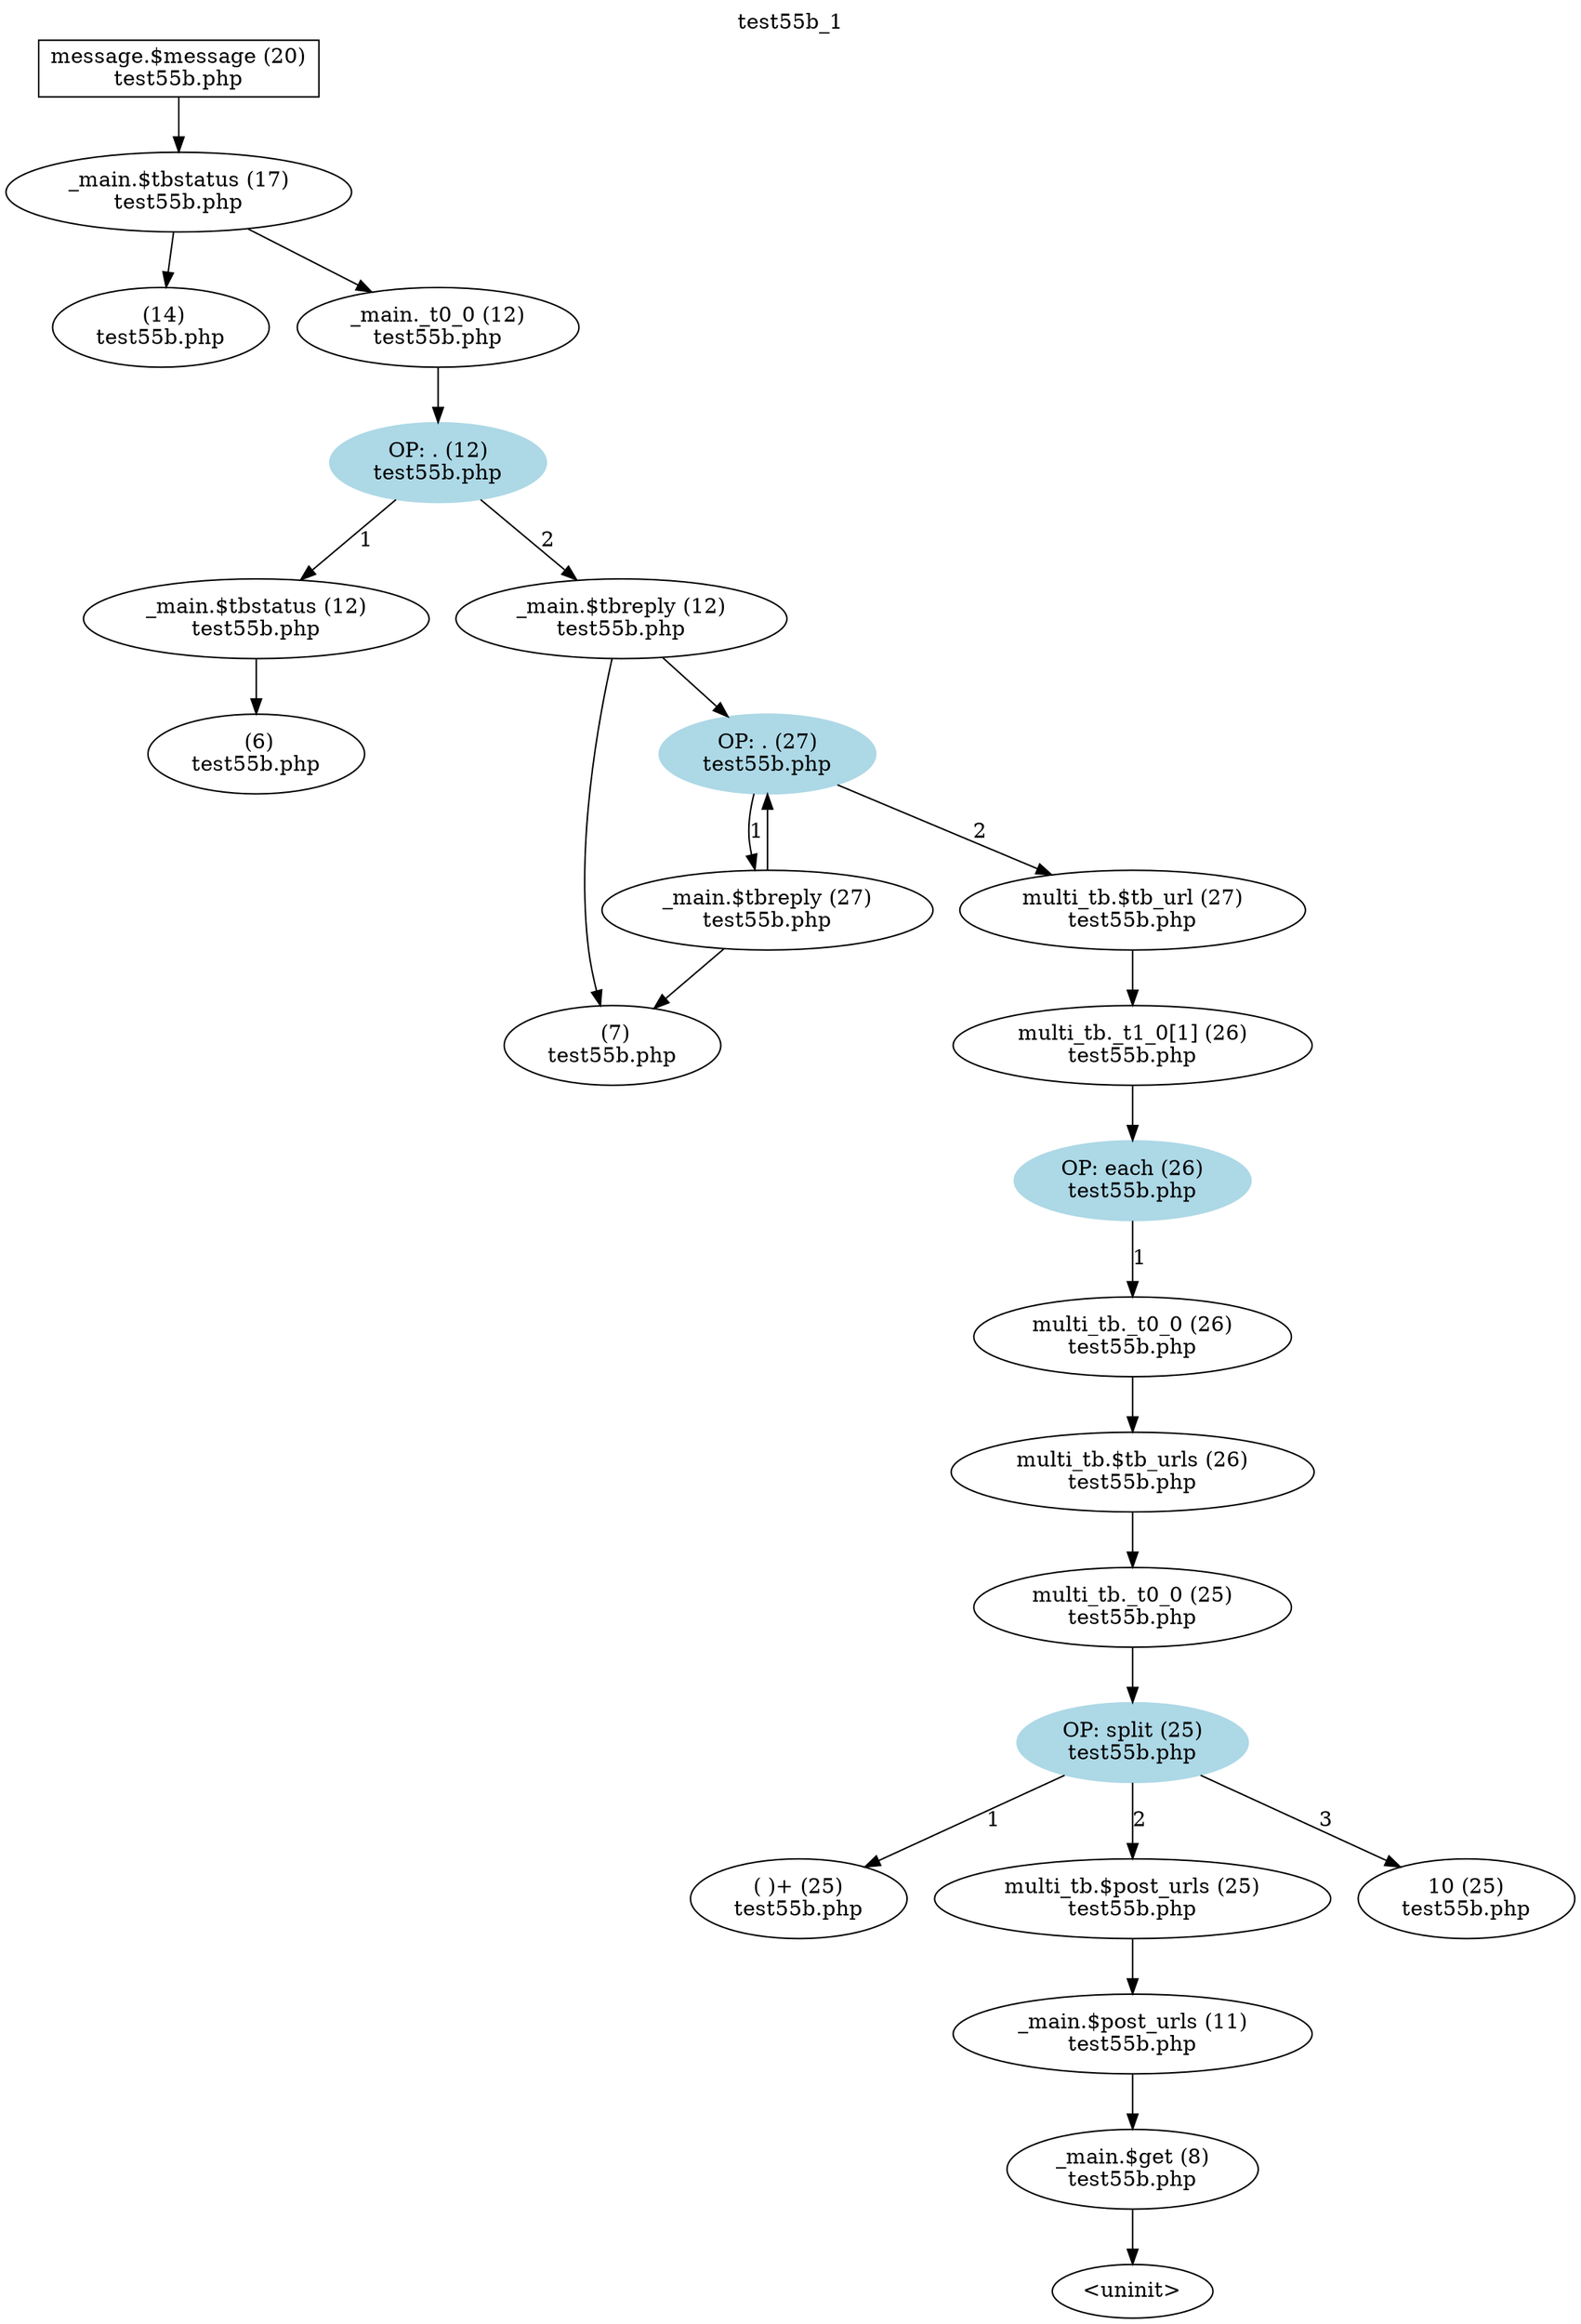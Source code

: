 digraph cfg {
  label="test55b_1";
  labelloc=t;
  n1 [shape=box, label="message.$message (20)\ntest55b.php"];
  n2 [shape=ellipse, label="_main.$tbstatus (17)\ntest55b.php"];
  n3 [shape=ellipse, label=" (14)\ntest55b.php"];
  n4 [shape=ellipse, label="_main._t0_0 (12)\ntest55b.php"];
  n5 [shape=ellipse, label="OP: . (12)\ntest55b.php",style=filled,color=lightblue];
  n6 [shape=ellipse, label="_main.$tbstatus (12)\ntest55b.php"];
  n7 [shape=ellipse, label="_main.$tbreply (12)\ntest55b.php"];
  n8 [shape=ellipse, label=" (6)\ntest55b.php"];
  n9 [shape=ellipse, label=" (7)\ntest55b.php"];
  n10 [shape=ellipse, label="OP: . (27)\ntest55b.php",style=filled,color=lightblue];
  n11 [shape=ellipse, label="_main.$tbreply (27)\ntest55b.php"];
  n12 [shape=ellipse, label="multi_tb.$tb_url (27)\ntest55b.php"];
  n13 [shape=ellipse, label="multi_tb._t1_0[1] (26)\ntest55b.php"];
  n14 [shape=ellipse, label="OP: each (26)\ntest55b.php",style=filled,color=lightblue];
  n15 [shape=ellipse, label="multi_tb._t0_0 (26)\ntest55b.php"];
  n16 [shape=ellipse, label="multi_tb.$tb_urls (26)\ntest55b.php"];
  n17 [shape=ellipse, label="multi_tb._t0_0 (25)\ntest55b.php"];
  n18 [shape=ellipse, label="OP: split (25)\ntest55b.php",style=filled,color=lightblue];
  n19 [shape=ellipse, label="( )+ (25)\ntest55b.php"];
  n20 [shape=ellipse, label="multi_tb.$post_urls (25)\ntest55b.php"];
  n21 [shape=ellipse, label="10 (25)\ntest55b.php"];
  n22 [shape=ellipse, label="_main.$post_urls (11)\ntest55b.php"];
  n23 [shape=ellipse, label="_main.$get (8)\ntest55b.php"];
  n24 [shape=ellipse, label="<uninit>"];
  n1 -> n2;
  n10 -> n11[label="1"];
  n10 -> n12[label="2"];
  n11 -> n10;
  n11 -> n9;
  n12 -> n13;
  n13 -> n14;
  n14 -> n15[label="1"];
  n15 -> n16;
  n16 -> n17;
  n17 -> n18;
  n18 -> n19[label="1"];
  n18 -> n20[label="2"];
  n18 -> n21[label="3"];
  n2 -> n3;
  n2 -> n4;
  n20 -> n22;
  n22 -> n23;
  n23 -> n24;
  n4 -> n5;
  n5 -> n6[label="1"];
  n5 -> n7[label="2"];
  n6 -> n8;
  n7 -> n10;
  n7 -> n9;
}
